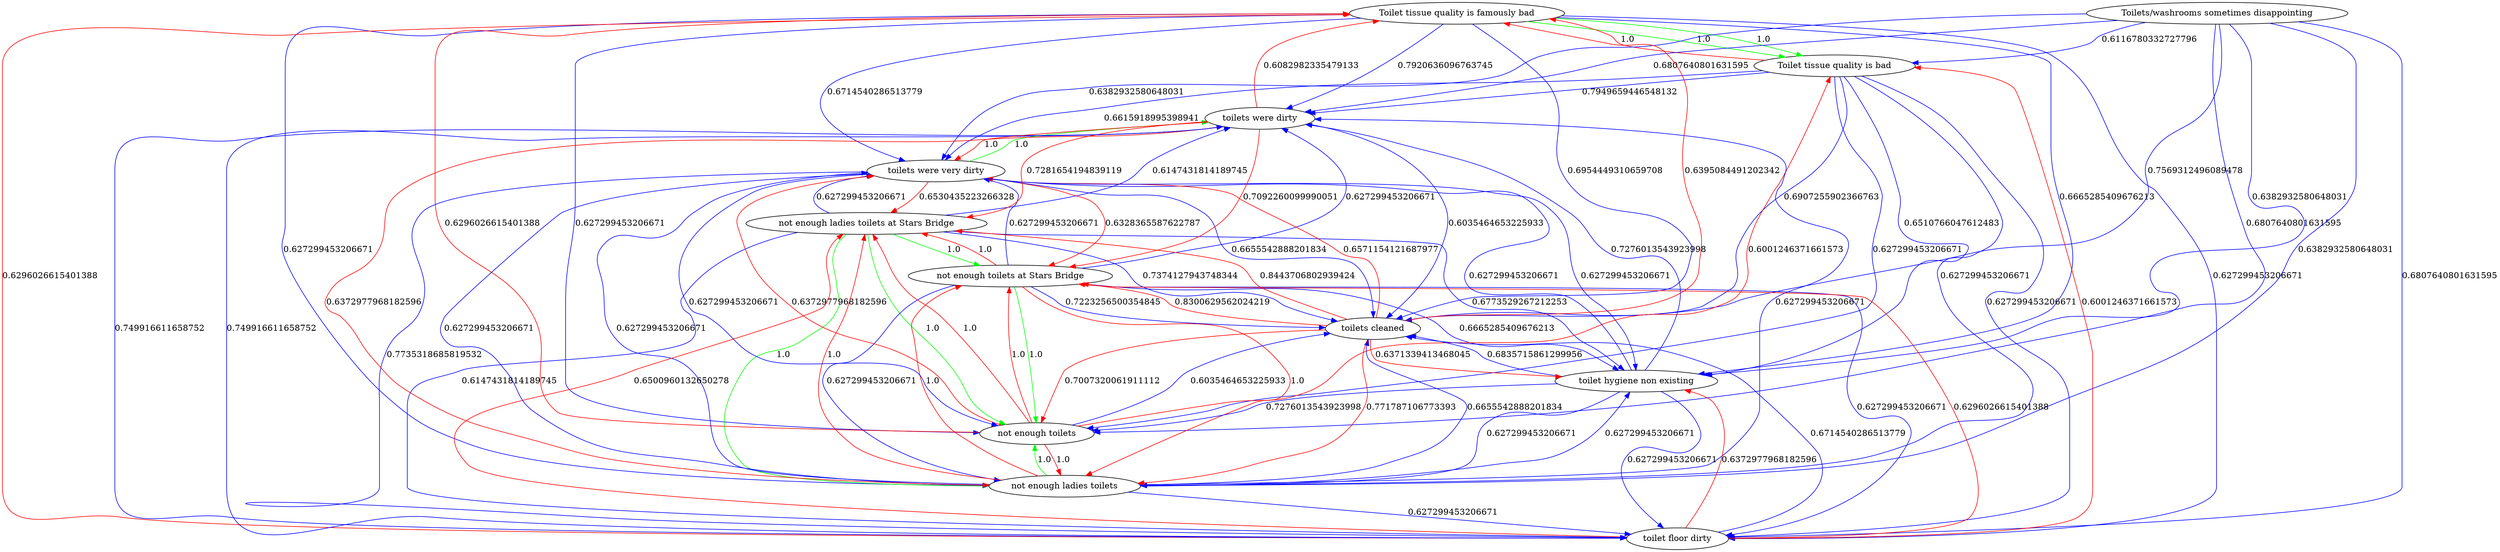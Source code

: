 digraph rawGraph {
"Toilet tissue quality is famously bad";"Toilet tissue quality is bad";"Toilets/washrooms sometimes disappointing";"not enough ladies toilets at Stars Bridge";"not enough toilets at Stars Bridge";"not enough toilets";"not enough ladies toilets";"toilet floor dirty";"toilet hygiene non existing";"toilets cleaned";"toilets were very dirty";"toilets were dirty";"Toilet tissue quality is famously bad" -> "Toilet tissue quality is bad" [label=1.0] [color=green]
"Toilet tissue quality is famously bad" -> "Toilet tissue quality is bad" [label=1.0] [color=green]
"Toilet tissue quality is bad" -> "Toilet tissue quality is famously bad" [label=1.0] [color=red]
"Toilets/washrooms sometimes disappointing" -> "Toilet tissue quality is bad" [label=0.6116780332727796] [color=blue]
"not enough ladies toilets at Stars Bridge" -> "not enough toilets at Stars Bridge" [label=1.0] [color=green]
"not enough toilets at Stars Bridge" -> "not enough toilets" [label=1.0] [color=green]
"not enough ladies toilets at Stars Bridge" -> "not enough ladies toilets" [label=1.0] [color=green]
"not enough ladies toilets" -> "not enough toilets" [label=1.0] [color=green]
"not enough ladies toilets at Stars Bridge" -> "not enough toilets" [label=1.0] [color=green]
"not enough toilets at Stars Bridge" -> "not enough ladies toilets at Stars Bridge" [label=1.0] [color=red]
"not enough toilets at Stars Bridge" -> "not enough ladies toilets" [label=1.0] [color=red]
"not enough toilets" -> "not enough ladies toilets at Stars Bridge" [label=1.0] [color=red]
"not enough toilets" -> "not enough toilets at Stars Bridge" [label=1.0] [color=red]
"not enough toilets" -> "not enough ladies toilets" [label=1.0] [color=red]
"not enough ladies toilets" -> "not enough ladies toilets at Stars Bridge" [label=1.0] [color=red]
"not enough ladies toilets" -> "not enough toilets at Stars Bridge" [label=1.0] [color=red]
"Toilets/washrooms sometimes disappointing" -> "not enough toilets" [label=0.6807640801631595] [color=blue]
"Toilets/washrooms sometimes disappointing" -> "not enough ladies toilets" [label=0.6382932580648031] [color=blue]
"not enough toilets" -> "Toilet tissue quality is famously bad" [label=0.6296026615401388] [color=red]
"not enough toilets" -> "Toilet tissue quality is bad" [label=0.6001246371661573] [color=red]
"Toilets/washrooms sometimes disappointing" -> "toilet floor dirty" [label=0.6807640801631595] [color=blue]
"toilet floor dirty" -> "Toilet tissue quality is famously bad" [label=0.6296026615401388] [color=red]
"toilet floor dirty" -> "Toilet tissue quality is bad" [label=0.6001246371661573] [color=red]
"toilet floor dirty" -> "not enough ladies toilets at Stars Bridge" [label=0.6500960132650278] [color=red]
"toilet floor dirty" -> "not enough toilets at Stars Bridge" [label=0.6296026615401388] [color=red]
"Toilet tissue quality is famously bad" -> "toilet hygiene non existing" [label=0.6665285409676213] [color=blue]
"Toilet tissue quality is bad" -> "toilet hygiene non existing" [label=0.6510766047612483] [color=blue]
"Toilets/washrooms sometimes disappointing" -> "toilet hygiene non existing" [label=0.6382932580648031] [color=blue]
"not enough ladies toilets at Stars Bridge" -> "toilet hygiene non existing" [label=0.6773529267212253] [color=blue]
"not enough toilets at Stars Bridge" -> "toilet hygiene non existing" [label=0.6665285409676213] [color=blue]
"not enough ladies toilets" -> "toilet hygiene non existing" [label=0.627299453206671] [color=blue]
"toilet floor dirty" -> "toilet hygiene non existing" [label=0.6372977968182596] [color=red]
"toilet hygiene non existing" -> "not enough toilets" [label=0.7276013543923998] [color=blue]
"toilet hygiene non existing" -> "not enough ladies toilets" [label=0.627299453206671] [color=blue]
"Toilet tissue quality is famously bad" -> "toilets cleaned" [label=0.6954449310659708] [color=blue]
"Toilet tissue quality is bad" -> "toilets cleaned" [label=0.6907255902366763] [color=blue]
"Toilets/washrooms sometimes disappointing" -> "toilets cleaned" [label=0.7569312496089478] [color=blue]
"not enough ladies toilets at Stars Bridge" -> "toilets cleaned" [label=0.7374127943748344] [color=blue]
"not enough toilets at Stars Bridge" -> "toilets cleaned" [label=0.7223256500354845] [color=blue]
"not enough toilets" -> "toilets cleaned" [label=0.6035464653225933] [color=blue]
"not enough ladies toilets" -> "toilets cleaned" [label=0.6655542888201834] [color=blue]
"toilet floor dirty" -> "toilets cleaned" [label=0.6714540286513779] [color=blue]
"toilet hygiene non existing" -> "toilets cleaned" [label=0.6835715861299956] [color=blue]
"toilets cleaned" -> "Toilet tissue quality is famously bad" [label=0.6395084491202342] [color=red]
"toilets cleaned" -> "not enough ladies toilets at Stars Bridge" [label=0.8443706802939424] [color=red]
"toilets cleaned" -> "not enough toilets at Stars Bridge" [label=0.8300629562024219] [color=red]
"toilets cleaned" -> "not enough toilets" [label=0.7007320061911112] [color=red]
"toilets cleaned" -> "not enough ladies toilets" [label=0.771787106773393] [color=red]
"toilets cleaned" -> "toilet hygiene non existing" [label=0.6371339413468045] [color=red]
"toilets were very dirty" -> "toilets were dirty" [label=1.0] [color=green]
"toilets were dirty" -> "toilets were very dirty" [label=1.0] [color=red]
"Toilet tissue quality is famously bad" -> "toilets were very dirty" [label=0.6714540286513779] [color=blue]
"Toilet tissue quality is famously bad" -> "toilets were dirty" [label=0.7920636096763745] [color=blue]
"Toilet tissue quality is bad" -> "toilets were very dirty" [label=0.6615918995398941] [color=blue]
"Toilet tissue quality is bad" -> "toilets were dirty" [label=0.7949659446548132] [color=blue]
"Toilets/washrooms sometimes disappointing" -> "toilets were very dirty" [label=0.6382932580648031] [color=blue]
"Toilets/washrooms sometimes disappointing" -> "toilets were dirty" [label=0.6807640801631595] [color=blue]
"not enough ladies toilets at Stars Bridge" -> "toilets were dirty" [label=0.6147431814189745] [color=blue]
"not enough toilets" -> "toilets were very dirty" [label=0.6372977968182596] [color=red]
"toilet floor dirty" -> "toilets were dirty" [label=0.749916611658752] [color=blue]
"toilet hygiene non existing" -> "toilets were very dirty" [label=0.627299453206671] [color=blue]
"toilet hygiene non existing" -> "toilets were dirty" [label=0.7276013543923998] [color=blue]
"toilets cleaned" -> "toilets were very dirty" [label=0.6571154121687977] [color=red]
"toilets were very dirty" -> "not enough ladies toilets at Stars Bridge" [label=0.6530435223266328] [color=red]
"toilets were very dirty" -> "not enough toilets at Stars Bridge" [label=0.6328365587622787] [color=red]
"toilets were very dirty" -> "toilet floor dirty" [label=0.7735318685819532] [color=blue]
"toilets were very dirty" -> "toilet hygiene non existing" [label=0.627299453206671] [color=blue]
"toilets were very dirty" -> "toilets cleaned" [label=0.6655542888201834] [color=blue]
"toilets were dirty" -> "Toilet tissue quality is famously bad" [label=0.6082982335479133] [color=red]
"toilets were dirty" -> "not enough ladies toilets at Stars Bridge" [label=0.7281654194839119] [color=red]
"toilets were dirty" -> "not enough toilets at Stars Bridge" [label=0.7092260099990051] [color=red]
"toilets were dirty" -> "not enough ladies toilets" [label=0.6372977968182596] [color=red]
"toilets were dirty" -> "toilet floor dirty" [label=0.749916611658752] [color=blue]
"toilets were dirty" -> "toilets cleaned" [label=0.6035464653225933] [color=blue]
"Toilet tissue quality is famously bad" -> "not enough toilets" [label=0.627299453206671] [color=blue]
"Toilet tissue quality is famously bad" -> "not enough ladies toilets" [label=0.627299453206671] [color=blue]
"Toilet tissue quality is famously bad" -> "toilet floor dirty" [label=0.627299453206671] [color=blue]
"Toilet tissue quality is bad" -> "not enough toilets" [label=0.627299453206671] [color=blue]
"Toilet tissue quality is bad" -> "not enough ladies toilets" [label=0.627299453206671] [color=blue]
"Toilet tissue quality is bad" -> "toilet floor dirty" [label=0.627299453206671] [color=blue]
"not enough ladies toilets at Stars Bridge" -> "toilets were very dirty" [label=0.627299453206671] [color=blue]
"not enough ladies toilets at Stars Bridge" -> "toilet floor dirty" [label=0.6147431814189745] [color=blue]
"not enough toilets at Stars Bridge" -> "toilets were very dirty" [label=0.627299453206671] [color=blue]
"not enough toilets at Stars Bridge" -> "not enough ladies toilets" [label=0.627299453206671] [color=blue]
"not enough toilets at Stars Bridge" -> "toilets were dirty" [label=0.627299453206671] [color=blue]
"not enough ladies toilets" -> "toilets were very dirty" [label=0.627299453206671] [color=blue]
"not enough ladies toilets" -> "toilets were dirty" [label=0.627299453206671] [color=blue]
"toilet hygiene non existing" -> "toilet floor dirty" [label=0.627299453206671] [color=blue]
"toilets were very dirty" -> "not enough toilets" [label=0.627299453206671] [color=blue]
"toilets were very dirty" -> "not enough ladies toilets" [label=0.627299453206671] [color=blue]
"not enough toilets at Stars Bridge" -> "toilet floor dirty" [label=0.627299453206671] [color=blue]
"not enough ladies toilets" -> "toilet floor dirty" [label=0.627299453206671] [color=blue]
}